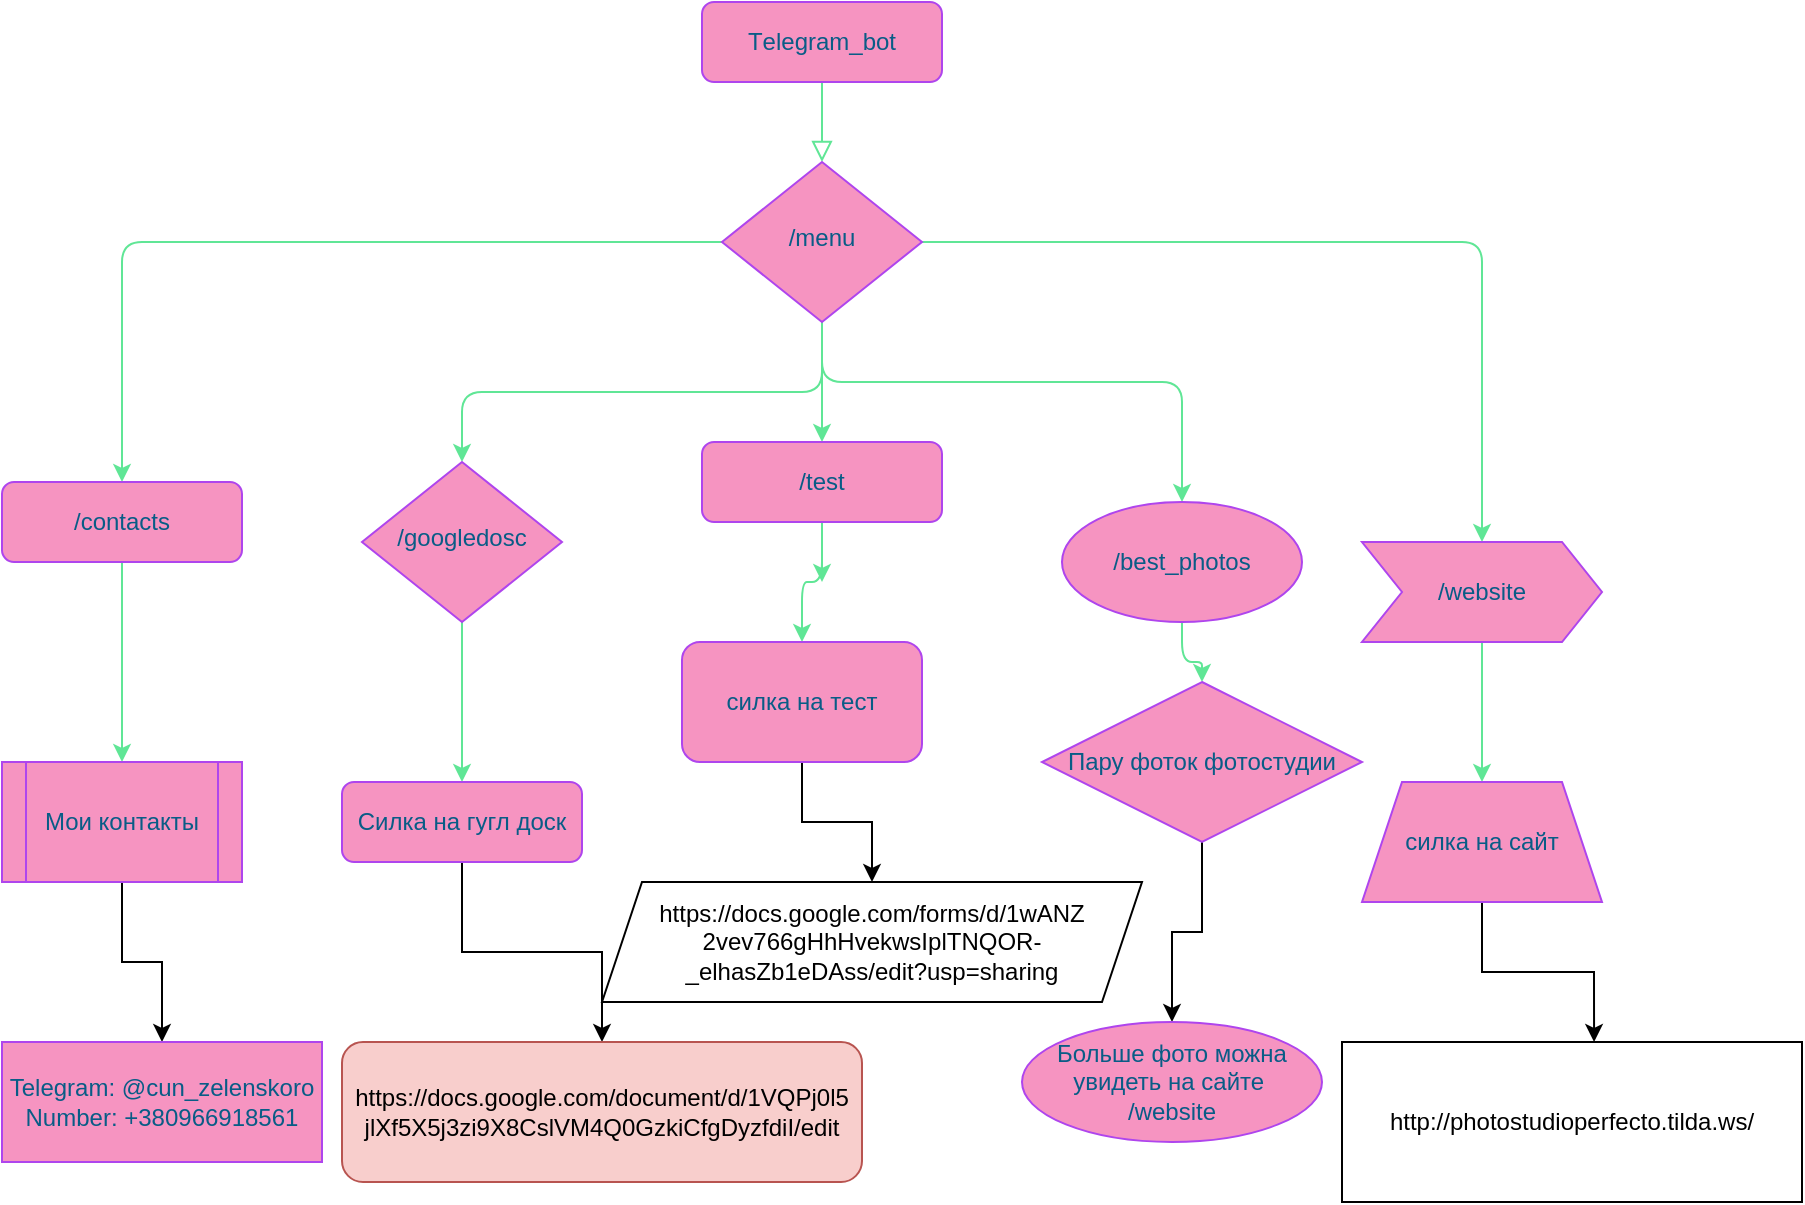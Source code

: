<mxfile version="16.0.0" type="github">
  <diagram id="C5RBs43oDa-KdzZeNtuy" name="Page-1">
    <mxGraphModel dx="1422" dy="737" grid="1" gridSize="10" guides="1" tooltips="1" connect="1" arrows="1" fold="1" page="1" pageScale="1" pageWidth="827" pageHeight="1169" math="0" shadow="0">
      <root>
        <mxCell id="WIyWlLk6GJQsqaUBKTNV-0" />
        <mxCell id="WIyWlLk6GJQsqaUBKTNV-1" parent="WIyWlLk6GJQsqaUBKTNV-0" />
        <mxCell id="WIyWlLk6GJQsqaUBKTNV-2" value="" style="rounded=0;html=1;jettySize=auto;orthogonalLoop=1;fontSize=11;endArrow=block;endFill=0;endSize=8;strokeWidth=1;shadow=0;labelBackgroundColor=none;edgeStyle=orthogonalEdgeStyle;strokeColor=#60E696;fontColor=#095C86;" parent="WIyWlLk6GJQsqaUBKTNV-1" source="WIyWlLk6GJQsqaUBKTNV-3" target="WIyWlLk6GJQsqaUBKTNV-6" edge="1">
          <mxGeometry relative="1" as="geometry" />
        </mxCell>
        <mxCell id="WIyWlLk6GJQsqaUBKTNV-3" value="&lt;font style=&quot;vertical-align: inherit&quot;&gt;&lt;font style=&quot;vertical-align: inherit&quot;&gt;Тelegram_bot&lt;/font&gt;&lt;/font&gt;" style="rounded=1;whiteSpace=wrap;html=1;fontSize=12;glass=0;strokeWidth=1;shadow=0;fillColor=#F694C1;strokeColor=#AF45ED;fontColor=#095C86;" parent="WIyWlLk6GJQsqaUBKTNV-1" vertex="1">
          <mxGeometry x="370" y="70" width="120" height="40" as="geometry" />
        </mxCell>
        <mxCell id="PgRFk3jpfNLb2OF615yc-1" style="edgeStyle=orthogonalEdgeStyle;curved=0;rounded=1;sketch=0;orthogonalLoop=1;jettySize=auto;html=1;entryX=0.5;entryY=0;entryDx=0;entryDy=0;fontColor=#095C86;strokeColor=#60E696;fillColor=#F694C1;" parent="WIyWlLk6GJQsqaUBKTNV-1" source="WIyWlLk6GJQsqaUBKTNV-6" target="WIyWlLk6GJQsqaUBKTNV-12" edge="1">
          <mxGeometry relative="1" as="geometry">
            <Array as="points">
              <mxPoint x="430" y="280" />
              <mxPoint x="430" y="280" />
            </Array>
          </mxGeometry>
        </mxCell>
        <mxCell id="PgRFk3jpfNLb2OF615yc-2" style="edgeStyle=orthogonalEdgeStyle;curved=0;rounded=1;sketch=0;orthogonalLoop=1;jettySize=auto;html=1;exitX=0;exitY=0.5;exitDx=0;exitDy=0;fontColor=#095C86;strokeColor=#60E696;fillColor=#F694C1;" parent="WIyWlLk6GJQsqaUBKTNV-1" source="WIyWlLk6GJQsqaUBKTNV-6" target="WIyWlLk6GJQsqaUBKTNV-7" edge="1">
          <mxGeometry relative="1" as="geometry" />
        </mxCell>
        <mxCell id="PgRFk3jpfNLb2OF615yc-3" style="edgeStyle=orthogonalEdgeStyle;curved=0;rounded=1;sketch=0;orthogonalLoop=1;jettySize=auto;html=1;exitX=0.5;exitY=1;exitDx=0;exitDy=0;entryX=0.5;entryY=0;entryDx=0;entryDy=0;fontColor=#095C86;strokeColor=#60E696;fillColor=#F694C1;" parent="WIyWlLk6GJQsqaUBKTNV-1" source="WIyWlLk6GJQsqaUBKTNV-6" target="WIyWlLk6GJQsqaUBKTNV-10" edge="1">
          <mxGeometry relative="1" as="geometry" />
        </mxCell>
        <mxCell id="PgRFk3jpfNLb2OF615yc-7" style="edgeStyle=orthogonalEdgeStyle;curved=0;rounded=1;sketch=0;orthogonalLoop=1;jettySize=auto;html=1;exitX=1;exitY=0.5;exitDx=0;exitDy=0;fontColor=#095C86;strokeColor=#60E696;fillColor=#F694C1;entryX=0.5;entryY=0;entryDx=0;entryDy=0;" parent="WIyWlLk6GJQsqaUBKTNV-1" source="WIyWlLk6GJQsqaUBKTNV-6" target="PgRFk3jpfNLb2OF615yc-8" edge="1">
          <mxGeometry relative="1" as="geometry">
            <mxPoint x="630" y="340" as="targetPoint" />
            <Array as="points">
              <mxPoint x="430" y="190" />
              <mxPoint x="430" y="260" />
              <mxPoint x="610" y="260" />
              <mxPoint x="610" y="310" />
            </Array>
          </mxGeometry>
        </mxCell>
        <mxCell id="PgRFk3jpfNLb2OF615yc-11" style="edgeStyle=orthogonalEdgeStyle;curved=0;rounded=1;sketch=0;orthogonalLoop=1;jettySize=auto;html=1;exitX=1;exitY=0.5;exitDx=0;exitDy=0;fontColor=#095C86;strokeColor=#60E696;fillColor=#F694C1;entryX=0.5;entryY=0;entryDx=0;entryDy=0;" parent="WIyWlLk6GJQsqaUBKTNV-1" source="WIyWlLk6GJQsqaUBKTNV-6" target="PgRFk3jpfNLb2OF615yc-12" edge="1">
          <mxGeometry relative="1" as="geometry">
            <mxPoint x="770" y="330" as="targetPoint" />
          </mxGeometry>
        </mxCell>
        <mxCell id="WIyWlLk6GJQsqaUBKTNV-6" value="&lt;font style=&quot;vertical-align: inherit&quot;&gt;&lt;font style=&quot;vertical-align: inherit&quot;&gt;/menu&lt;/font&gt;&lt;/font&gt;" style="rhombus;whiteSpace=wrap;html=1;shadow=0;fontFamily=Helvetica;fontSize=12;align=center;strokeWidth=1;spacing=6;spacingTop=-4;fillColor=#F694C1;strokeColor=#AF45ED;fontColor=#095C86;" parent="WIyWlLk6GJQsqaUBKTNV-1" vertex="1">
          <mxGeometry x="380" y="150" width="100" height="80" as="geometry" />
        </mxCell>
        <mxCell id="PgRFk3jpfNLb2OF615yc-6" style="edgeStyle=orthogonalEdgeStyle;curved=0;rounded=1;sketch=0;orthogonalLoop=1;jettySize=auto;html=1;fontColor=#095C86;strokeColor=#60E696;fillColor=#F694C1;entryX=0.5;entryY=0;entryDx=0;entryDy=0;" parent="WIyWlLk6GJQsqaUBKTNV-1" source="WIyWlLk6GJQsqaUBKTNV-7" target="PgRFk3jpfNLb2OF615yc-13" edge="1">
          <mxGeometry relative="1" as="geometry">
            <mxPoint x="70" y="490" as="targetPoint" />
          </mxGeometry>
        </mxCell>
        <mxCell id="WIyWlLk6GJQsqaUBKTNV-7" value="&lt;font style=&quot;vertical-align: inherit&quot;&gt;&lt;font style=&quot;vertical-align: inherit&quot;&gt;/contacts&lt;/font&gt;&lt;/font&gt;" style="rounded=1;whiteSpace=wrap;html=1;fontSize=12;glass=0;strokeWidth=1;shadow=0;fillColor=#F694C1;strokeColor=#AF45ED;fontColor=#095C86;" parent="WIyWlLk6GJQsqaUBKTNV-1" vertex="1">
          <mxGeometry x="20" y="310" width="120" height="40" as="geometry" />
        </mxCell>
        <mxCell id="PgRFk3jpfNLb2OF615yc-4" style="edgeStyle=orthogonalEdgeStyle;curved=0;rounded=1;sketch=0;orthogonalLoop=1;jettySize=auto;html=1;exitX=0.5;exitY=1;exitDx=0;exitDy=0;fontColor=#095C86;strokeColor=#60E696;fillColor=#F694C1;" parent="WIyWlLk6GJQsqaUBKTNV-1" source="WIyWlLk6GJQsqaUBKTNV-10" target="WIyWlLk6GJQsqaUBKTNV-11" edge="1">
          <mxGeometry relative="1" as="geometry" />
        </mxCell>
        <mxCell id="WIyWlLk6GJQsqaUBKTNV-10" value="&lt;font style=&quot;vertical-align: inherit&quot;&gt;&lt;font style=&quot;vertical-align: inherit&quot;&gt;/googledosc&lt;/font&gt;&lt;/font&gt;" style="rhombus;whiteSpace=wrap;html=1;shadow=0;fontFamily=Helvetica;fontSize=12;align=center;strokeWidth=1;spacing=6;spacingTop=-4;fillColor=#F694C1;strokeColor=#AF45ED;fontColor=#095C86;" parent="WIyWlLk6GJQsqaUBKTNV-1" vertex="1">
          <mxGeometry x="200" y="300" width="100" height="80" as="geometry" />
        </mxCell>
        <mxCell id="dIUTg3Dsp3P0NTA2Se-e-0" style="edgeStyle=orthogonalEdgeStyle;rounded=0;orthogonalLoop=1;jettySize=auto;html=1;entryX=0.5;entryY=0;entryDx=0;entryDy=0;" edge="1" parent="WIyWlLk6GJQsqaUBKTNV-1" source="WIyWlLk6GJQsqaUBKTNV-11" target="dIUTg3Dsp3P0NTA2Se-e-2">
          <mxGeometry relative="1" as="geometry">
            <mxPoint x="250" y="600" as="targetPoint" />
          </mxGeometry>
        </mxCell>
        <mxCell id="WIyWlLk6GJQsqaUBKTNV-11" value="Силка на гугл доск" style="rounded=1;whiteSpace=wrap;html=1;fontSize=12;glass=0;strokeWidth=1;shadow=0;fillColor=#F694C1;strokeColor=#AF45ED;fontColor=#095C86;" parent="WIyWlLk6GJQsqaUBKTNV-1" vertex="1">
          <mxGeometry x="190" y="460" width="120" height="40" as="geometry" />
        </mxCell>
        <mxCell id="PgRFk3jpfNLb2OF615yc-0" style="edgeStyle=orthogonalEdgeStyle;rounded=0;orthogonalLoop=1;jettySize=auto;html=1;exitX=0.5;exitY=1;exitDx=0;exitDy=0;strokeColor=#60E696;fontColor=#095C86;" parent="WIyWlLk6GJQsqaUBKTNV-1" source="WIyWlLk6GJQsqaUBKTNV-12" edge="1">
          <mxGeometry relative="1" as="geometry">
            <mxPoint x="430" y="360" as="targetPoint" />
          </mxGeometry>
        </mxCell>
        <mxCell id="PgRFk3jpfNLb2OF615yc-5" style="edgeStyle=orthogonalEdgeStyle;curved=0;rounded=1;sketch=0;orthogonalLoop=1;jettySize=auto;html=1;exitX=0.5;exitY=1;exitDx=0;exitDy=0;fontColor=#095C86;strokeColor=#60E696;fillColor=#F694C1;entryX=0.5;entryY=0;entryDx=0;entryDy=0;" parent="WIyWlLk6GJQsqaUBKTNV-1" source="WIyWlLk6GJQsqaUBKTNV-12" target="PgRFk3jpfNLb2OF615yc-14" edge="1">
          <mxGeometry relative="1" as="geometry">
            <mxPoint x="440" y="480" as="targetPoint" />
          </mxGeometry>
        </mxCell>
        <mxCell id="WIyWlLk6GJQsqaUBKTNV-12" value="&lt;font style=&quot;vertical-align: inherit&quot;&gt;&lt;font style=&quot;vertical-align: inherit&quot;&gt;/test&lt;/font&gt;&lt;/font&gt;" style="rounded=1;whiteSpace=wrap;html=1;fontSize=12;glass=0;strokeWidth=1;shadow=0;fillColor=#F694C1;strokeColor=#AF45ED;fontColor=#095C86;" parent="WIyWlLk6GJQsqaUBKTNV-1" vertex="1">
          <mxGeometry x="370" y="290" width="120" height="40" as="geometry" />
        </mxCell>
        <mxCell id="PgRFk3jpfNLb2OF615yc-16" style="edgeStyle=orthogonalEdgeStyle;curved=0;rounded=1;sketch=0;orthogonalLoop=1;jettySize=auto;html=1;entryX=0.5;entryY=0;entryDx=0;entryDy=0;fontColor=#095C86;strokeColor=#60E696;fillColor=#F694C1;" parent="WIyWlLk6GJQsqaUBKTNV-1" source="PgRFk3jpfNLb2OF615yc-8" target="PgRFk3jpfNLb2OF615yc-15" edge="1">
          <mxGeometry relative="1" as="geometry" />
        </mxCell>
        <mxCell id="PgRFk3jpfNLb2OF615yc-8" value="/best_photos" style="ellipse;whiteSpace=wrap;html=1;rounded=0;sketch=0;fontColor=#095C86;strokeColor=#AF45ED;fillColor=#F694C1;" parent="WIyWlLk6GJQsqaUBKTNV-1" vertex="1">
          <mxGeometry x="550" y="320" width="120" height="60" as="geometry" />
        </mxCell>
        <mxCell id="PgRFk3jpfNLb2OF615yc-10" style="edgeStyle=orthogonalEdgeStyle;rounded=0;orthogonalLoop=1;jettySize=auto;html=1;exitX=0.5;exitY=1;exitDx=0;exitDy=0;strokeColor=#60E696;fontColor=#095C86;" parent="WIyWlLk6GJQsqaUBKTNV-1" source="WIyWlLk6GJQsqaUBKTNV-12" target="WIyWlLk6GJQsqaUBKTNV-12" edge="1">
          <mxGeometry relative="1" as="geometry">
            <mxPoint x="430" y="360" as="targetPoint" />
          </mxGeometry>
        </mxCell>
        <mxCell id="PgRFk3jpfNLb2OF615yc-18" style="edgeStyle=orthogonalEdgeStyle;curved=0;rounded=1;sketch=0;orthogonalLoop=1;jettySize=auto;html=1;entryX=0.5;entryY=0;entryDx=0;entryDy=0;fontColor=#095C86;strokeColor=#60E696;fillColor=#F694C1;" parent="WIyWlLk6GJQsqaUBKTNV-1" source="PgRFk3jpfNLb2OF615yc-12" target="PgRFk3jpfNLb2OF615yc-17" edge="1">
          <mxGeometry relative="1" as="geometry" />
        </mxCell>
        <mxCell id="PgRFk3jpfNLb2OF615yc-12" value="/website" style="shape=step;perimeter=stepPerimeter;whiteSpace=wrap;html=1;fixedSize=1;rounded=0;sketch=0;fontColor=#095C86;strokeColor=#AF45ED;fillColor=#F694C1;" parent="WIyWlLk6GJQsqaUBKTNV-1" vertex="1">
          <mxGeometry x="700" y="340" width="120" height="50" as="geometry" />
        </mxCell>
        <mxCell id="cnzU5ccY84Fi1sMD2vw4-1" value="" style="edgeStyle=orthogonalEdgeStyle;rounded=0;orthogonalLoop=1;jettySize=auto;html=1;" parent="WIyWlLk6GJQsqaUBKTNV-1" source="PgRFk3jpfNLb2OF615yc-13" target="cnzU5ccY84Fi1sMD2vw4-0" edge="1">
          <mxGeometry relative="1" as="geometry" />
        </mxCell>
        <mxCell id="PgRFk3jpfNLb2OF615yc-13" value="Мои контакты" style="shape=process;whiteSpace=wrap;html=1;backgroundOutline=1;rounded=0;sketch=0;fontColor=#095C86;strokeColor=#AF45ED;fillColor=#F694C1;" parent="WIyWlLk6GJQsqaUBKTNV-1" vertex="1">
          <mxGeometry x="20" y="450" width="120" height="60" as="geometry" />
        </mxCell>
        <mxCell id="dIUTg3Dsp3P0NTA2Se-e-4" style="edgeStyle=orthogonalEdgeStyle;rounded=0;orthogonalLoop=1;jettySize=auto;html=1;exitX=0.5;exitY=1;exitDx=0;exitDy=0;" edge="1" parent="WIyWlLk6GJQsqaUBKTNV-1" source="PgRFk3jpfNLb2OF615yc-14" target="dIUTg3Dsp3P0NTA2Se-e-3">
          <mxGeometry relative="1" as="geometry" />
        </mxCell>
        <mxCell id="PgRFk3jpfNLb2OF615yc-14" value="силка на тест" style="rounded=1;whiteSpace=wrap;html=1;sketch=0;fontColor=#095C86;strokeColor=#AF45ED;fillColor=#F694C1;" parent="WIyWlLk6GJQsqaUBKTNV-1" vertex="1">
          <mxGeometry x="360" y="390" width="120" height="60" as="geometry" />
        </mxCell>
        <mxCell id="dIUTg3Dsp3P0NTA2Se-e-6" value="" style="edgeStyle=orthogonalEdgeStyle;rounded=0;orthogonalLoop=1;jettySize=auto;html=1;" edge="1" parent="WIyWlLk6GJQsqaUBKTNV-1" source="PgRFk3jpfNLb2OF615yc-15" target="dIUTg3Dsp3P0NTA2Se-e-5">
          <mxGeometry relative="1" as="geometry" />
        </mxCell>
        <mxCell id="PgRFk3jpfNLb2OF615yc-15" value="Пару фоток фотостудии" style="rhombus;whiteSpace=wrap;html=1;rounded=0;sketch=0;fontColor=#095C86;strokeColor=#AF45ED;fillColor=#F694C1;" parent="WIyWlLk6GJQsqaUBKTNV-1" vertex="1">
          <mxGeometry x="540" y="410" width="160" height="80" as="geometry" />
        </mxCell>
        <mxCell id="dIUTg3Dsp3P0NTA2Se-e-7" style="edgeStyle=orthogonalEdgeStyle;rounded=0;orthogonalLoop=1;jettySize=auto;html=1;entryX=0.548;entryY=0;entryDx=0;entryDy=0;entryPerimeter=0;" edge="1" parent="WIyWlLk6GJQsqaUBKTNV-1" source="PgRFk3jpfNLb2OF615yc-17" target="dIUTg3Dsp3P0NTA2Se-e-8">
          <mxGeometry relative="1" as="geometry">
            <mxPoint x="760" y="600" as="targetPoint" />
          </mxGeometry>
        </mxCell>
        <mxCell id="PgRFk3jpfNLb2OF615yc-17" value="силка на сайт" style="shape=trapezoid;perimeter=trapezoidPerimeter;whiteSpace=wrap;html=1;fixedSize=1;rounded=0;sketch=0;fontColor=#095C86;strokeColor=#AF45ED;fillColor=#F694C1;" parent="WIyWlLk6GJQsqaUBKTNV-1" vertex="1">
          <mxGeometry x="700" y="460" width="120" height="60" as="geometry" />
        </mxCell>
        <mxCell id="cnzU5ccY84Fi1sMD2vw4-0" value="&lt;div&gt;Telegram: @cun_zelenskoro&lt;/div&gt;&lt;div&gt;Number: +380966918561&lt;/div&gt;" style="whiteSpace=wrap;html=1;fillColor=#F694C1;strokeColor=#AF45ED;fontColor=#095C86;rounded=0;sketch=0;" parent="WIyWlLk6GJQsqaUBKTNV-1" vertex="1">
          <mxGeometry x="20" y="590" width="160" height="60" as="geometry" />
        </mxCell>
        <mxCell id="dIUTg3Dsp3P0NTA2Se-e-2" value="https://docs.google.com/document/d/1VQPj0l5&lt;br&gt;jlXf5X5j3zi9X8CslVM4Q0GzkiCfgDyzfdiI/edit" style="rounded=1;whiteSpace=wrap;html=1;fillColor=#f8cecc;strokeColor=#b85450;" vertex="1" parent="WIyWlLk6GJQsqaUBKTNV-1">
          <mxGeometry x="190" y="590" width="260" height="70" as="geometry" />
        </mxCell>
        <mxCell id="dIUTg3Dsp3P0NTA2Se-e-3" value="https://docs.google.com/forms/d/1wANZ&lt;br&gt;2vev766gHhHvekwsIplTNQOR-_elhasZb1eDAss/edit?usp=sharing" style="shape=parallelogram;perimeter=parallelogramPerimeter;whiteSpace=wrap;html=1;fixedSize=1;" vertex="1" parent="WIyWlLk6GJQsqaUBKTNV-1">
          <mxGeometry x="320" y="510" width="270" height="60" as="geometry" />
        </mxCell>
        <mxCell id="dIUTg3Dsp3P0NTA2Se-e-5" value="&lt;div&gt;Больше фото можна увидеть на сайте&amp;nbsp;&lt;/div&gt;&lt;div&gt;/website&lt;/div&gt;" style="ellipse;whiteSpace=wrap;html=1;fillColor=#F694C1;strokeColor=#AF45ED;fontColor=#095C86;rounded=0;sketch=0;" vertex="1" parent="WIyWlLk6GJQsqaUBKTNV-1">
          <mxGeometry x="530" y="580" width="150" height="60" as="geometry" />
        </mxCell>
        <mxCell id="dIUTg3Dsp3P0NTA2Se-e-8" value="http://photostudioperfecto.tilda.ws/" style="whiteSpace=wrap;html=1;" vertex="1" parent="WIyWlLk6GJQsqaUBKTNV-1">
          <mxGeometry x="690" y="590" width="230" height="80" as="geometry" />
        </mxCell>
      </root>
    </mxGraphModel>
  </diagram>
</mxfile>
